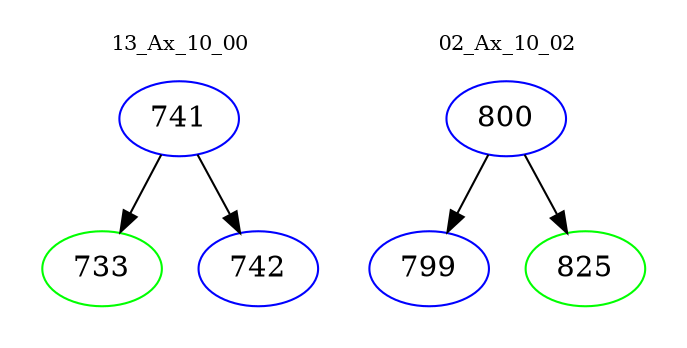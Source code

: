 digraph{
subgraph cluster_0 {
color = white
label = "13_Ax_10_00";
fontsize=10;
T0_741 [label="741", color="blue"]
T0_741 -> T0_733 [color="black"]
T0_733 [label="733", color="green"]
T0_741 -> T0_742 [color="black"]
T0_742 [label="742", color="blue"]
}
subgraph cluster_1 {
color = white
label = "02_Ax_10_02";
fontsize=10;
T1_800 [label="800", color="blue"]
T1_800 -> T1_799 [color="black"]
T1_799 [label="799", color="blue"]
T1_800 -> T1_825 [color="black"]
T1_825 [label="825", color="green"]
}
}
